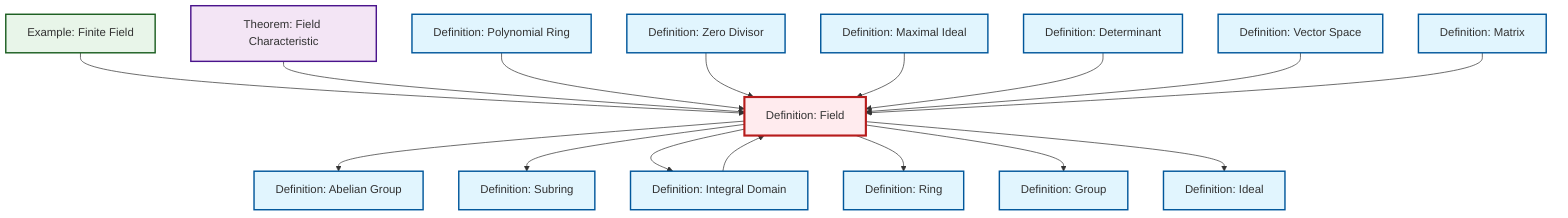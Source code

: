 graph TD
    classDef definition fill:#e1f5fe,stroke:#01579b,stroke-width:2px
    classDef theorem fill:#f3e5f5,stroke:#4a148c,stroke-width:2px
    classDef axiom fill:#fff3e0,stroke:#e65100,stroke-width:2px
    classDef example fill:#e8f5e9,stroke:#1b5e20,stroke-width:2px
    classDef current fill:#ffebee,stroke:#b71c1c,stroke-width:3px
    def-polynomial-ring["Definition: Polynomial Ring"]:::definition
    def-maximal-ideal["Definition: Maximal Ideal"]:::definition
    def-field["Definition: Field"]:::definition
    def-group["Definition: Group"]:::definition
    def-determinant["Definition: Determinant"]:::definition
    def-matrix["Definition: Matrix"]:::definition
    def-ring["Definition: Ring"]:::definition
    def-ideal["Definition: Ideal"]:::definition
    thm-field-characteristic["Theorem: Field Characteristic"]:::theorem
    def-zero-divisor["Definition: Zero Divisor"]:::definition
    def-integral-domain["Definition: Integral Domain"]:::definition
    def-subring["Definition: Subring"]:::definition
    ex-finite-field["Example: Finite Field"]:::example
    def-abelian-group["Definition: Abelian Group"]:::definition
    def-vector-space["Definition: Vector Space"]:::definition
    def-field --> def-abelian-group
    def-field --> def-subring
    ex-finite-field --> def-field
    thm-field-characteristic --> def-field
    def-polynomial-ring --> def-field
    def-zero-divisor --> def-field
    def-maximal-ideal --> def-field
    def-field --> def-integral-domain
    def-determinant --> def-field
    def-vector-space --> def-field
    def-integral-domain --> def-field
    def-field --> def-ring
    def-field --> def-group
    def-field --> def-ideal
    def-matrix --> def-field
    class def-field current